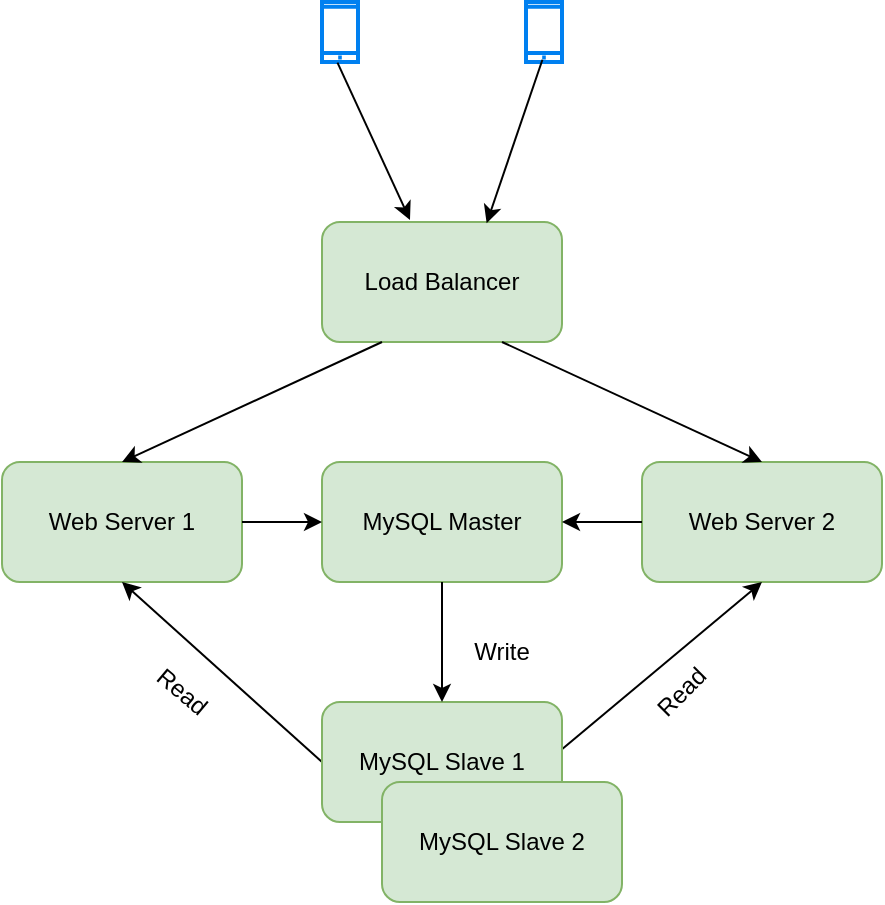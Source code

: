 <mxfile>
    <diagram id="RegZHvuZMkT9pJ9_Vo5b" name="Page-1">
        <mxGraphModel dx="745" dy="468" grid="1" gridSize="10" guides="1" tooltips="1" connect="1" arrows="1" fold="1" page="1" pageScale="1" pageWidth="850" pageHeight="1100" math="0" shadow="0">
            <root>
                <mxCell id="0"/>
                <mxCell id="1" parent="0"/>
                <mxCell id="3" value="" style="html=1;verticalLabelPosition=bottom;align=center;labelBackgroundColor=#ffffff;verticalAlign=top;strokeWidth=2;strokeColor=#0080F0;shadow=0;dashed=0;shape=mxgraph.ios7.icons.smartphone;" parent="1" vertex="1">
                    <mxGeometry x="360" y="10" width="18" height="30" as="geometry"/>
                </mxCell>
                <mxCell id="4" value="" style="html=1;verticalLabelPosition=bottom;align=center;labelBackgroundColor=#ffffff;verticalAlign=top;strokeWidth=2;strokeColor=#0080F0;shadow=0;dashed=0;shape=mxgraph.ios7.icons.smartphone;" parent="1" vertex="1">
                    <mxGeometry x="462" y="10" width="18" height="30" as="geometry"/>
                </mxCell>
                <mxCell id="11" value="Load Balancer" style="rounded=1;whiteSpace=wrap;html=1;fillColor=#d5e8d4;strokeColor=#82b366;" parent="1" vertex="1">
                    <mxGeometry x="360" y="120" width="120" height="60" as="geometry"/>
                </mxCell>
                <mxCell id="13" value="" style="endArrow=classic;html=1;exitX=0.43;exitY=1.01;exitDx=0;exitDy=0;exitPerimeter=0;" parent="1" edge="1" source="3">
                    <mxGeometry width="50" height="50" relative="1" as="geometry">
                        <mxPoint x="369" y="50" as="sourcePoint"/>
                        <mxPoint x="404" y="119" as="targetPoint"/>
                    </mxGeometry>
                </mxCell>
                <mxCell id="18" value="Web Server 1" style="rounded=1;whiteSpace=wrap;html=1;fillColor=#d5e8d4;strokeColor=#82b366;" parent="1" vertex="1">
                    <mxGeometry x="200" y="240" width="120" height="60" as="geometry"/>
                </mxCell>
                <mxCell id="19" value="&lt;span style=&quot;color: rgb(0, 0, 0);&quot;&gt;Web Server 2&lt;/span&gt;" style="rounded=1;whiteSpace=wrap;html=1;fillColor=#d5e8d4;strokeColor=#82b366;" parent="1" vertex="1">
                    <mxGeometry x="520" y="240" width="120" height="60" as="geometry"/>
                </mxCell>
                <mxCell id="24" value="" style="endArrow=classic;html=1;entryX=0.686;entryY=0.011;entryDx=0;entryDy=0;entryPerimeter=0;exitX=0.456;exitY=0.962;exitDx=0;exitDy=0;exitPerimeter=0;" parent="1" edge="1" target="11" source="4">
                    <mxGeometry width="50" height="50" relative="1" as="geometry">
                        <mxPoint x="480" y="50" as="sourcePoint"/>
                        <mxPoint x="440" y="120" as="targetPoint"/>
                    </mxGeometry>
                </mxCell>
                <mxCell id="36" value="" style="endArrow=classic;html=1;entryX=0.5;entryY=0;entryDx=0;entryDy=0;exitX=0.75;exitY=1;exitDx=0;exitDy=0;" parent="1" source="11" target="19" edge="1">
                    <mxGeometry width="50" height="50" relative="1" as="geometry">
                        <mxPoint x="400" y="229.5" as="sourcePoint"/>
                        <mxPoint x="240" y="229.5" as="targetPoint"/>
                    </mxGeometry>
                </mxCell>
                <mxCell id="42" value="" style="endArrow=classic;html=1;entryX=0.5;entryY=0;entryDx=0;entryDy=0;exitX=0.25;exitY=1;exitDx=0;exitDy=0;" parent="1" target="18" edge="1" source="11">
                    <mxGeometry width="50" height="50" relative="1" as="geometry">
                        <mxPoint x="425" y="180" as="sourcePoint"/>
                        <mxPoint x="466" y="240" as="targetPoint"/>
                    </mxGeometry>
                </mxCell>
                <mxCell id="45" value="MySQL Master" style="rounded=1;whiteSpace=wrap;html=1;fillColor=#d5e8d4;strokeColor=#82b366;" vertex="1" parent="1">
                    <mxGeometry x="360" y="240" width="120" height="60" as="geometry"/>
                </mxCell>
                <mxCell id="49" value="" style="endArrow=classic;html=1;exitX=1;exitY=0.5;exitDx=0;exitDy=0;" edge="1" parent="1" source="18" target="45">
                    <mxGeometry width="50" height="50" relative="1" as="geometry">
                        <mxPoint x="317" y="340" as="sourcePoint"/>
                        <mxPoint x="240" y="430" as="targetPoint"/>
                    </mxGeometry>
                </mxCell>
                <mxCell id="50" value="" style="endArrow=classic;html=1;exitX=0;exitY=0.5;exitDx=0;exitDy=0;entryX=1;entryY=0.5;entryDx=0;entryDy=0;" edge="1" parent="1" source="19" target="45">
                    <mxGeometry width="50" height="50" relative="1" as="geometry">
                        <mxPoint x="327" y="350" as="sourcePoint"/>
                        <mxPoint x="328" y="390" as="targetPoint"/>
                    </mxGeometry>
                </mxCell>
                <mxCell id="57" value="" style="edgeStyle=none;orthogonalLoop=1;jettySize=auto;html=1;entryX=0.5;entryY=1;entryDx=0;entryDy=0;exitX=0.604;exitY=-0.029;exitDx=0;exitDy=0;exitPerimeter=0;" edge="1" parent="1" source="47" target="19">
                    <mxGeometry width="80" relative="1" as="geometry">
                        <mxPoint x="560" y="409.5" as="sourcePoint"/>
                        <mxPoint x="640" y="409.5" as="targetPoint"/>
                        <Array as="points"/>
                    </mxGeometry>
                </mxCell>
                <mxCell id="59" value="" style="edgeStyle=none;orthogonalLoop=1;jettySize=auto;html=1;entryX=0.5;entryY=1;entryDx=0;entryDy=0;exitX=0;exitY=0.5;exitDx=0;exitDy=0;" edge="1" parent="1" source="46" target="18">
                    <mxGeometry width="80" relative="1" as="geometry">
                        <mxPoint x="570" y="430" as="sourcePoint"/>
                        <mxPoint x="570" y="320" as="targetPoint"/>
                        <Array as="points"/>
                    </mxGeometry>
                </mxCell>
                <mxCell id="46" value="MySQL Slave 1" style="rounded=1;whiteSpace=wrap;html=1;fillColor=#d5e8d4;strokeColor=#82b366;" vertex="1" parent="1">
                    <mxGeometry x="360" y="360" width="120" height="60" as="geometry"/>
                </mxCell>
                <mxCell id="47" value="MySQL Slave 2" style="rounded=1;whiteSpace=wrap;html=1;fillColor=#d5e8d4;strokeColor=#82b366;" vertex="1" parent="1">
                    <mxGeometry x="390" y="400" width="120" height="60" as="geometry"/>
                </mxCell>
                <mxCell id="61" value="" style="endArrow=classic;html=1;exitX=0.5;exitY=1;exitDx=0;exitDy=0;entryX=0.5;entryY=0;entryDx=0;entryDy=0;" edge="1" parent="1" source="45" target="46">
                    <mxGeometry width="50" height="50" relative="1" as="geometry">
                        <mxPoint x="330" y="320" as="sourcePoint"/>
                        <mxPoint x="370" y="320" as="targetPoint"/>
                    </mxGeometry>
                </mxCell>
                <mxCell id="65" value="Read" style="text;html=1;align=center;verticalAlign=middle;whiteSpace=wrap;rounded=0;rotation=40;" vertex="1" parent="1">
                    <mxGeometry x="260" y="340" width="60" height="30" as="geometry"/>
                </mxCell>
                <mxCell id="68" value="Read" style="text;html=1;align=center;verticalAlign=middle;whiteSpace=wrap;rounded=0;rotation=-45;" vertex="1" parent="1">
                    <mxGeometry x="510" y="340" width="60" height="30" as="geometry"/>
                </mxCell>
                <mxCell id="70" value="Write" style="text;html=1;align=center;verticalAlign=middle;whiteSpace=wrap;rounded=0;rotation=0;" vertex="1" parent="1">
                    <mxGeometry x="420" y="320" width="60" height="30" as="geometry"/>
                </mxCell>
            </root>
        </mxGraphModel>
    </diagram>
</mxfile>